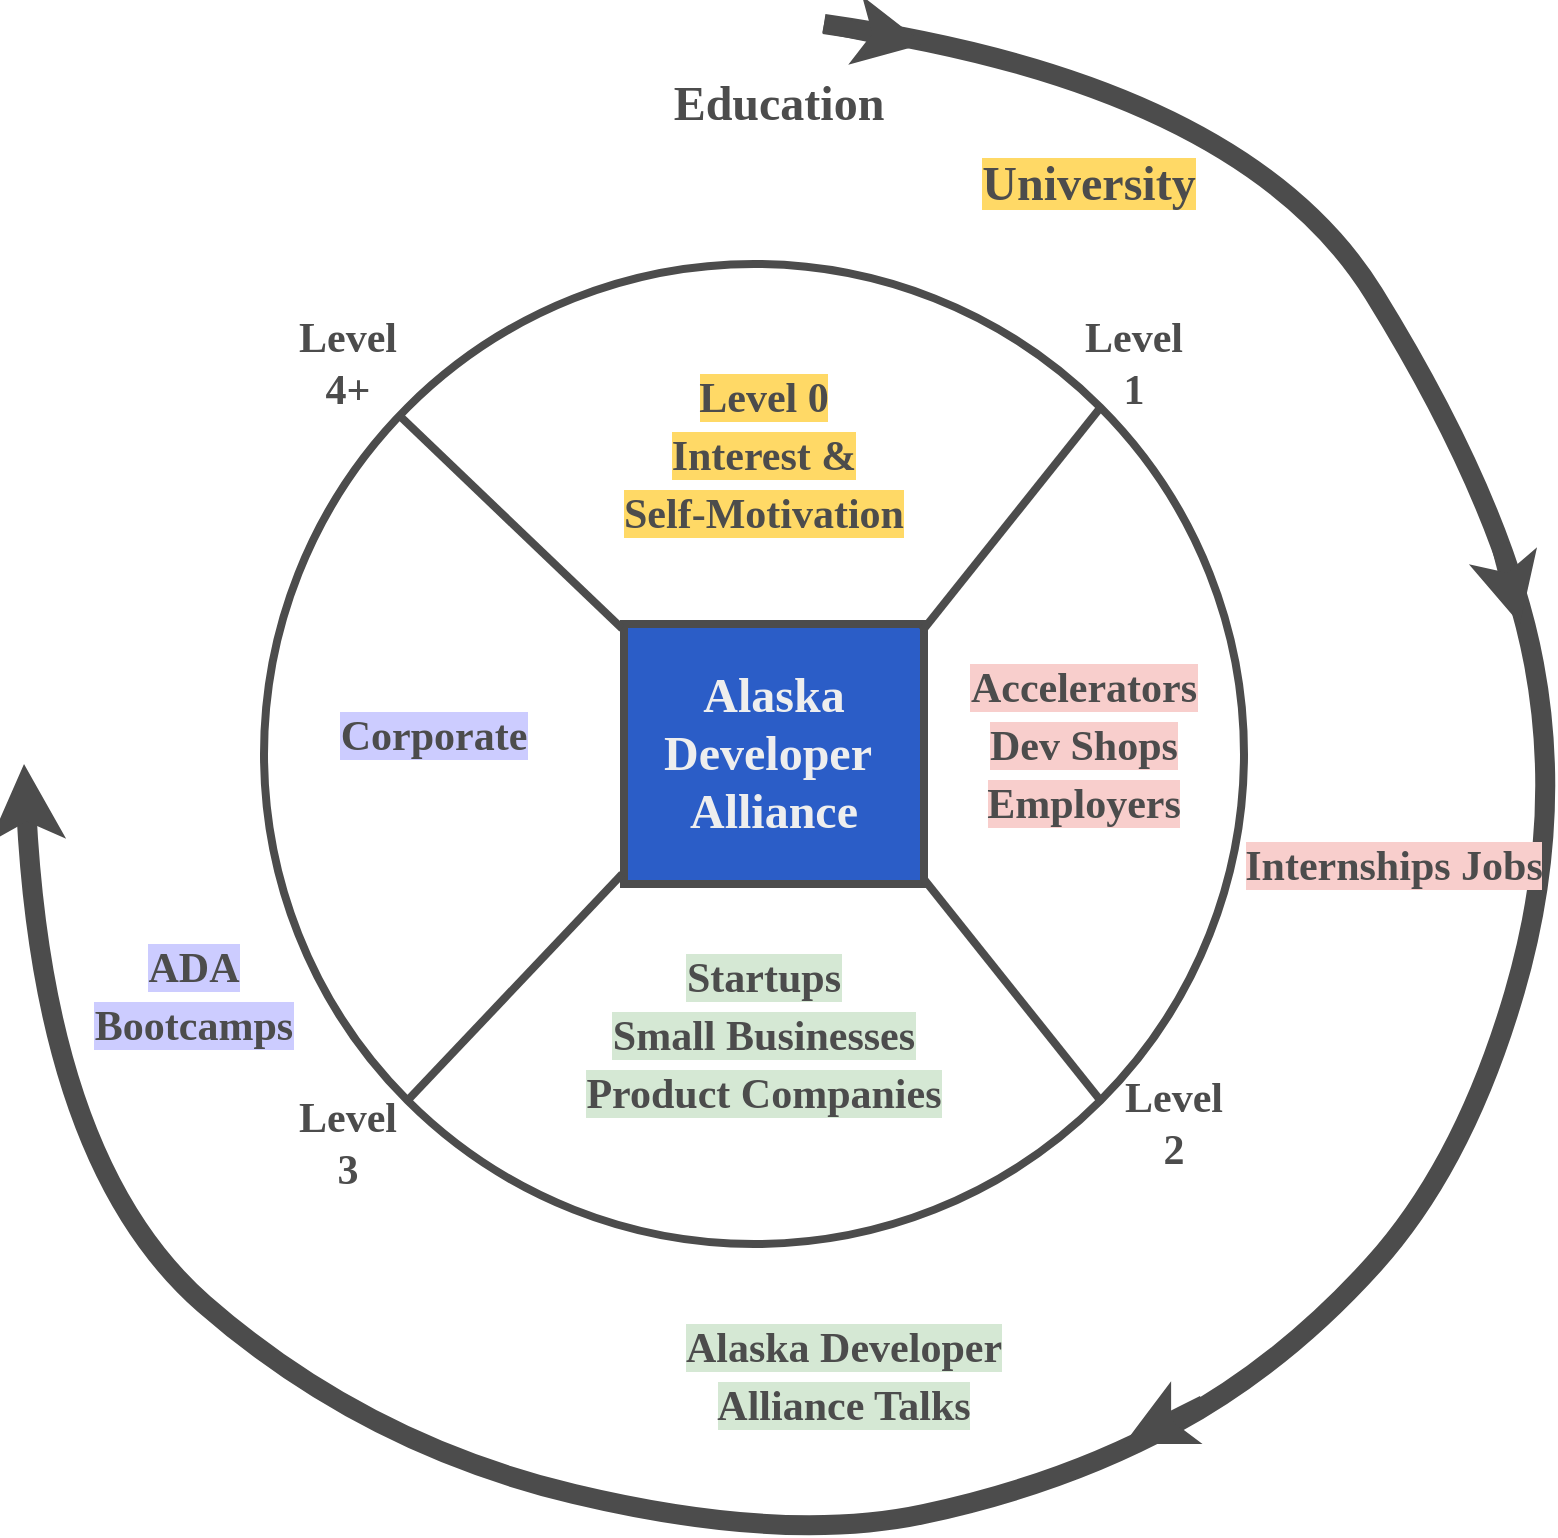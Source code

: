 <mxfile version="10.8.9" type="google"><diagram id="JkAuqmx9f-WIGLhku6Jl" name="Page-1"><mxGraphModel dx="1041" dy="937" grid="1" gridSize="10" guides="1" tooltips="1" connect="1" arrows="1" fold="1" page="1" pageScale="1" pageWidth="1100" pageHeight="850" math="0" shadow="0"><root><mxCell id="0"/><mxCell id="1" parent="0"/><mxCell id="vGVvs9syT-FTxDbTEW3N-1" value="" style="ellipse;whiteSpace=wrap;html=1;aspect=fixed;strokeWidth=4;strokeColor=#4c4c4c;" vertex="1" parent="1"><mxGeometry x="330" y="180" width="490" height="490" as="geometry"/></mxCell><mxCell id="vGVvs9syT-FTxDbTEW3N-2" value="&lt;font style=&quot;font-size: 24px&quot; color=&quot;#eeeeee&quot;&gt;&lt;b&gt;Alaska&lt;br&gt;Developer&amp;nbsp;&lt;br&gt;Alliance&lt;/b&gt;&lt;/font&gt;" style="rounded=0;whiteSpace=wrap;html=1;fontFamily=Montserrat;strokeWidth=4;strokeColor=#4c4c4c;fillColor=#2b5dc7;" vertex="1" parent="1"><mxGeometry x="510" y="360" width="150" height="130" as="geometry"/></mxCell><mxCell id="vGVvs9syT-FTxDbTEW3N-3" value="" style="endArrow=none;html=1;fontFamily=consolas;entryX=-0.006;entryY=0.018;entryDx=0;entryDy=0;entryPerimeter=0;strokeWidth=4;strokeColor=#4c4c4c;" edge="1" parent="1" source="vGVvs9syT-FTxDbTEW3N-1" target="vGVvs9syT-FTxDbTEW3N-2"><mxGeometry width="50" height="50" relative="1" as="geometry"><mxPoint x="330" y="760" as="sourcePoint"/><mxPoint x="380" y="710" as="targetPoint"/></mxGeometry></mxCell><mxCell id="vGVvs9syT-FTxDbTEW3N-5" value="" style="endArrow=none;html=1;fontFamily=consolas;entryX=0.994;entryY=0.027;entryDx=0;entryDy=0;entryPerimeter=0;strokeWidth=4;strokeColor=#4c4c4c;exitX=1;exitY=0;exitDx=0;exitDy=0;" edge="1" parent="1" source="vGVvs9syT-FTxDbTEW3N-1" target="vGVvs9syT-FTxDbTEW3N-2"><mxGeometry width="50" height="50" relative="1" as="geometry"><mxPoint x="396.38" y="278.644" as="sourcePoint"/><mxPoint x="509" y="372" as="targetPoint"/></mxGeometry></mxCell><mxCell id="vGVvs9syT-FTxDbTEW3N-6" value="" style="endArrow=none;html=1;fontFamily=consolas;strokeWidth=4;strokeColor=#4c4c4c;exitX=1;exitY=0.982;exitDx=0;exitDy=0;exitPerimeter=0;entryX=1;entryY=1;entryDx=0;entryDy=0;" edge="1" parent="1" source="vGVvs9syT-FTxDbTEW3N-2" target="vGVvs9syT-FTxDbTEW3N-1"><mxGeometry width="50" height="50" relative="1" as="geometry"><mxPoint x="673" y="541" as="sourcePoint"/><mxPoint x="800.191" y="595.51" as="targetPoint"/></mxGeometry></mxCell><mxCell id="vGVvs9syT-FTxDbTEW3N-7" value="" style="endArrow=none;html=1;fontFamily=consolas;strokeWidth=4;strokeColor=#4c4c4c;entryX=0;entryY=1;entryDx=0;entryDy=0;exitX=-0.006;exitY=0.962;exitDx=0;exitDy=0;exitPerimeter=0;" edge="1" parent="1" source="vGVvs9syT-FTxDbTEW3N-2" target="vGVvs9syT-FTxDbTEW3N-1"><mxGeometry width="50" height="50" relative="1" as="geometry"><mxPoint x="500" y="469" as="sourcePoint"/><mxPoint x="777" y="595" as="targetPoint"/></mxGeometry></mxCell><mxCell id="vGVvs9syT-FTxDbTEW3N-8" value="&lt;font face=&quot;Montserrat&quot; style=&quot;font-size: 24px&quot; color=&quot;#4c4c4c&quot;&gt;&lt;b style=&quot;font-size: 21px&quot;&gt;&lt;span style=&quot;background-color: rgb(255 , 217 , 102)&quot;&gt;Level 0&lt;br&gt;Interest &amp;amp;&lt;br&gt;Self-Motivation&lt;/span&gt;&lt;br&gt;&lt;/b&gt;&lt;/font&gt;" style="text;html=1;strokeColor=none;fillColor=none;align=center;verticalAlign=middle;whiteSpace=wrap;rounded=0;fontFamily=consolas;" vertex="1" parent="1"><mxGeometry x="470" y="220" width="220" height="110" as="geometry"/></mxCell><mxCell id="vGVvs9syT-FTxDbTEW3N-9" value="" style="curved=1;endArrow=classic;html=1;strokeColor=#4c4c4c;strokeWidth=10;fontFamily=consolas;startArrow=none;startFill=0;" edge="1" parent="1"><mxGeometry width="50" height="50" relative="1" as="geometry"><mxPoint x="610" y="60" as="sourcePoint"/><mxPoint x="210" y="430" as="targetPoint"/><Array as="points"><mxPoint x="820" y="90"/><mxPoint x="950" y="300"/><mxPoint x="980" y="460"/><mxPoint x="930" y="630"/><mxPoint x="840" y="730"/><mxPoint x="730" y="790"/><mxPoint x="590" y="820"/><mxPoint x="380" y="770"/><mxPoint x="220" y="630"/></Array></mxGeometry></mxCell><mxCell id="vGVvs9syT-FTxDbTEW3N-11" value="&lt;font face=&quot;Montserrat&quot; style=&quot;font-size: 24px&quot; color=&quot;#4c4c4c&quot;&gt;&lt;b style=&quot;font-size: 21px&quot;&gt;&lt;span style=&quot;background-color: rgb(248 , 206 , 204)&quot;&gt;Accelerators&lt;br&gt;Dev Shops&lt;br&gt;Employers&lt;/span&gt;&lt;br&gt;&lt;/b&gt;&lt;/font&gt;" style="text;html=1;strokeColor=none;fillColor=none;align=center;verticalAlign=middle;whiteSpace=wrap;rounded=0;fontFamily=consolas;" vertex="1" parent="1"><mxGeometry x="660" y="365" width="160" height="110" as="geometry"/></mxCell><mxCell id="vGVvs9syT-FTxDbTEW3N-12" value="&lt;font face=&quot;Montserrat&quot; style=&quot;font-size: 24px&quot; color=&quot;#4c4c4c&quot;&gt;&lt;b style=&quot;font-size: 21px&quot;&gt;&lt;span style=&quot;background-color: rgb(204 , 204 , 255)&quot;&gt;Corporate&lt;/span&gt;&lt;br&gt;&lt;/b&gt;&lt;/font&gt;" style="text;html=1;strokeColor=none;fillColor=none;align=center;verticalAlign=middle;whiteSpace=wrap;rounded=0;fontFamily=consolas;" vertex="1" parent="1"><mxGeometry x="360" y="360" width="110" height="110" as="geometry"/></mxCell><mxCell id="vGVvs9syT-FTxDbTEW3N-13" value="&lt;font face=&quot;Montserrat&quot; style=&quot;font-size: 24px&quot; color=&quot;#4c4c4c&quot;&gt;&lt;b style=&quot;font-size: 21px&quot;&gt;&lt;span style=&quot;background-color: rgb(213 , 232 , 212)&quot;&gt;Startups&lt;br&gt;Small Businesses&lt;br&gt;Product Companies&lt;/span&gt;&lt;br&gt;&lt;/b&gt;&lt;/font&gt;" style="text;html=1;strokeColor=none;fillColor=none;align=center;verticalAlign=middle;whiteSpace=wrap;rounded=0;fontFamily=consolas;" vertex="1" parent="1"><mxGeometry x="470" y="510" width="220" height="110" as="geometry"/></mxCell><mxCell id="vGVvs9syT-FTxDbTEW3N-14" value="&lt;font face=&quot;Montserrat&quot; style=&quot;font-size: 24px&quot; color=&quot;#4c4c4c&quot;&gt;&lt;b&gt;Education&lt;/b&gt;&lt;/font&gt;" style="text;html=1;strokeColor=none;fillColor=none;align=center;verticalAlign=middle;whiteSpace=wrap;rounded=0;fontFamily=consolas;" vertex="1" parent="1"><mxGeometry x="515" y="90" width="145" height="20" as="geometry"/></mxCell><mxCell id="vGVvs9syT-FTxDbTEW3N-15" value="" style="endArrow=classic;html=1;strokeColor=#4c4c4c;strokeWidth=9;fontFamily=consolas;endFill=1;" edge="1" parent="1"><mxGeometry width="50" height="50" relative="1" as="geometry"><mxPoint x="610" y="60" as="sourcePoint"/><mxPoint x="660" y="70" as="targetPoint"/></mxGeometry></mxCell><mxCell id="vGVvs9syT-FTxDbTEW3N-16" value="" style="endArrow=classic;html=1;strokeColor=#4c4c4c;strokeWidth=9;fontFamily=consolas;endFill=1;" edge="1" parent="1"><mxGeometry width="50" height="50" relative="1" as="geometry"><mxPoint x="948" y="320" as="sourcePoint"/><mxPoint x="958" y="360" as="targetPoint"/></mxGeometry></mxCell><mxCell id="vGVvs9syT-FTxDbTEW3N-18" value="" style="endArrow=classic;html=1;strokeColor=#4c4c4c;strokeWidth=9;fontFamily=consolas;endFill=1;" edge="1" parent="1"><mxGeometry width="50" height="50" relative="1" as="geometry"><mxPoint x="800" y="750" as="sourcePoint"/><mxPoint x="760" y="770" as="targetPoint"/></mxGeometry></mxCell><mxCell id="vGVvs9syT-FTxDbTEW3N-19" value="&lt;font face=&quot;Montserrat&quot; style=&quot;font-size: 21px&quot; color=&quot;#4c4c4c&quot;&gt;&lt;b&gt;Level&lt;br&gt;1&lt;/b&gt;&lt;/font&gt;" style="text;html=1;strokeColor=none;fillColor=none;align=center;verticalAlign=middle;whiteSpace=wrap;rounded=0;fontFamily=consolas;" vertex="1" parent="1"><mxGeometry x="710" y="220" width="110" height="20" as="geometry"/></mxCell><mxCell id="vGVvs9syT-FTxDbTEW3N-20" value="&lt;font face=&quot;Montserrat&quot; style=&quot;font-size: 21px&quot; color=&quot;#4c4c4c&quot;&gt;&lt;b&gt;Level&lt;br&gt;2&lt;br&gt;&lt;/b&gt;&lt;/font&gt;" style="text;html=1;strokeColor=none;fillColor=none;align=center;verticalAlign=middle;whiteSpace=wrap;rounded=0;fontFamily=consolas;" vertex="1" parent="1"><mxGeometry x="730" y="600" width="110" height="20" as="geometry"/></mxCell><mxCell id="vGVvs9syT-FTxDbTEW3N-21" value="&lt;font face=&quot;Montserrat&quot; style=&quot;font-size: 21px&quot; color=&quot;#4c4c4c&quot;&gt;&lt;b&gt;Level&lt;br&gt;3&lt;br&gt;&lt;/b&gt;&lt;/font&gt;" style="text;html=1;strokeColor=none;fillColor=none;align=center;verticalAlign=middle;whiteSpace=wrap;rounded=0;fontFamily=consolas;" vertex="1" parent="1"><mxGeometry x="317" y="610" width="110" height="20" as="geometry"/></mxCell><mxCell id="vGVvs9syT-FTxDbTEW3N-22" value="&lt;font face=&quot;Montserrat&quot; style=&quot;font-size: 21px&quot; color=&quot;#4c4c4c&quot;&gt;&lt;b&gt;Level&lt;br&gt;4+&lt;br&gt;&lt;/b&gt;&lt;/font&gt;" style="text;html=1;strokeColor=none;fillColor=none;align=center;verticalAlign=middle;whiteSpace=wrap;rounded=0;fontFamily=consolas;" vertex="1" parent="1"><mxGeometry x="317" y="220" width="110" height="20" as="geometry"/></mxCell><mxCell id="vGVvs9syT-FTxDbTEW3N-25" value="&lt;font face=&quot;Montserrat&quot; style=&quot;font-size: 24px&quot; color=&quot;#4c4c4c&quot;&gt;&lt;b style=&quot;background-color: rgb(255 , 217 , 102)&quot;&gt;University&lt;/b&gt;&lt;/font&gt;" style="text;html=1;strokeColor=none;fillColor=none;align=center;verticalAlign=middle;whiteSpace=wrap;rounded=0;fontFamily=consolas;fontColor=#FFD966;" vertex="1" parent="1"><mxGeometry x="670" y="130" width="145" height="20" as="geometry"/></mxCell><mxCell id="vGVvs9syT-FTxDbTEW3N-27" value="&lt;font face=&quot;Montserrat&quot; style=&quot;font-size: 24px&quot; color=&quot;#4c4c4c&quot;&gt;&lt;b style=&quot;font-size: 21px&quot;&gt;&lt;span style=&quot;background-color: rgb(248 , 206 , 204)&quot;&gt;Internships Jobs&lt;/span&gt;&lt;br&gt;&lt;/b&gt;&lt;/font&gt;" style="text;html=1;strokeColor=none;fillColor=none;align=center;verticalAlign=middle;whiteSpace=wrap;rounded=0;fontFamily=consolas;" vertex="1" parent="1"><mxGeometry x="815" y="425" width="160" height="110" as="geometry"/></mxCell><mxCell id="vGVvs9syT-FTxDbTEW3N-28" value="&lt;font face=&quot;Montserrat&quot; style=&quot;font-size: 24px&quot; color=&quot;#4c4c4c&quot;&gt;&lt;b style=&quot;font-size: 21px&quot;&gt;&lt;span style=&quot;background-color: rgb(213 , 232 , 212)&quot;&gt;Alaska Developer Alliance Talks&lt;/span&gt;&lt;br&gt;&lt;/b&gt;&lt;/font&gt;" style="text;html=1;strokeColor=none;fillColor=none;align=center;verticalAlign=middle;whiteSpace=wrap;rounded=0;fontFamily=consolas;" vertex="1" parent="1"><mxGeometry x="510" y="680" width="220" height="110" as="geometry"/></mxCell><mxCell id="vGVvs9syT-FTxDbTEW3N-29" value="&lt;font face=&quot;Montserrat&quot; style=&quot;font-size: 24px&quot; color=&quot;#4c4c4c&quot;&gt;&lt;b style=&quot;font-size: 21px&quot;&gt;&lt;span style=&quot;background-color: rgb(204 , 204 , 255)&quot;&gt;ADA Bootcamps&lt;/span&gt;&lt;br&gt;&lt;/b&gt;&lt;/font&gt;" style="text;html=1;strokeColor=none;fillColor=none;align=center;verticalAlign=middle;whiteSpace=wrap;rounded=0;fontFamily=consolas;" vertex="1" parent="1"><mxGeometry x="240" y="490" width="110" height="110" as="geometry"/></mxCell></root></mxGraphModel></diagram></mxfile>